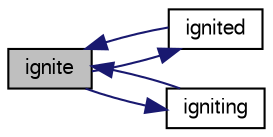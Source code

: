 digraph "ignite"
{
  bgcolor="transparent";
  edge [fontname="FreeSans",fontsize="10",labelfontname="FreeSans",labelfontsize="10"];
  node [fontname="FreeSans",fontsize="10",shape=record];
  rankdir="LR";
  Node10 [label="ignite",height=0.2,width=0.4,color="black", fillcolor="grey75", style="filled", fontcolor="black"];
  Node10 -> Node11 [color="midnightblue",fontsize="10",style="solid",fontname="FreeSans"];
  Node11 [label="ignited",height=0.2,width=0.4,color="black",URL="$a21834.html#a741d10cdca68f361498ddfbc49f8c25d",tooltip="Has the mixture been ignited? "];
  Node11 -> Node10 [color="midnightblue",fontsize="10",style="solid",fontname="FreeSans"];
  Node10 -> Node12 [color="midnightblue",fontsize="10",style="solid",fontname="FreeSans"];
  Node12 [label="igniting",height=0.2,width=0.4,color="black",URL="$a21834.html#af39abda4a4fcaf50ca1d59982a2b9b3d",tooltip="Are any of the ignition site currently igniting. "];
  Node12 -> Node10 [color="midnightblue",fontsize="10",style="solid",fontname="FreeSans"];
}

